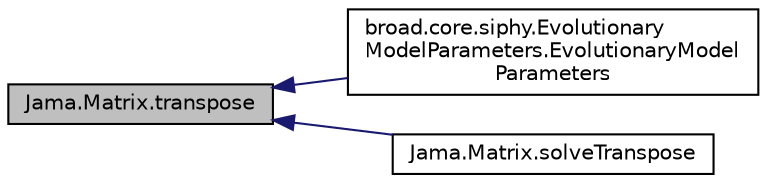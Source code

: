 digraph "Jama.Matrix.transpose"
{
  edge [fontname="Helvetica",fontsize="10",labelfontname="Helvetica",labelfontsize="10"];
  node [fontname="Helvetica",fontsize="10",shape=record];
  rankdir="LR";
  Node1 [label="Jama.Matrix.transpose",height=0.2,width=0.4,color="black", fillcolor="grey75", style="filled" fontcolor="black"];
  Node1 -> Node2 [dir="back",color="midnightblue",fontsize="10",style="solid",fontname="Helvetica"];
  Node2 [label="broad.core.siphy.Evolutionary\lModelParameters.EvolutionaryModel\lParameters",height=0.2,width=0.4,color="black", fillcolor="white", style="filled",URL="$classbroad_1_1core_1_1siphy_1_1_evolutionary_model_parameters.html#aafa5457188028b439cacd7ffb1cc6eb5"];
  Node1 -> Node3 [dir="back",color="midnightblue",fontsize="10",style="solid",fontname="Helvetica"];
  Node3 [label="Jama.Matrix.solveTranspose",height=0.2,width=0.4,color="black", fillcolor="white", style="filled",URL="$class_jama_1_1_matrix.html#aac324c690f00efc5b6a1769d10a79722"];
}
